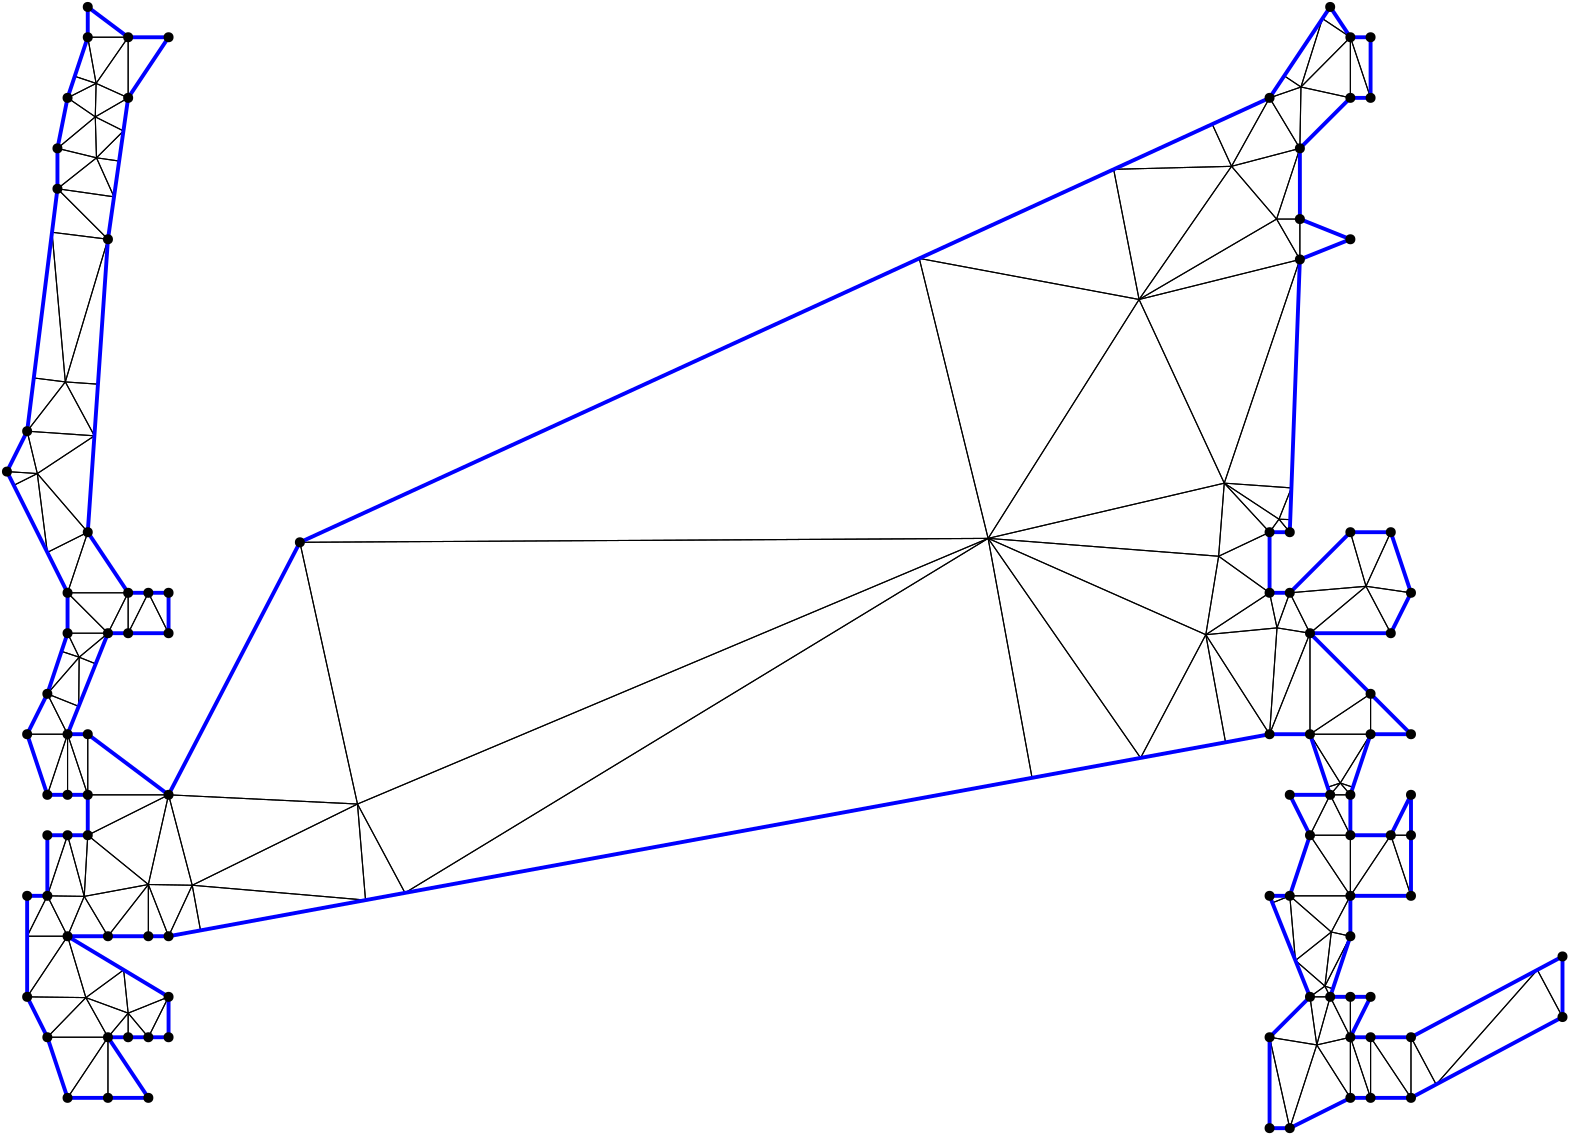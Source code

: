<?xml version="1.0"?>
<!DOCTYPE ipe SYSTEM "ipe.dtd">
<ipe version="70218" creator="Ipe 7.2.24">
<info created="D:20221020151441" modified="D:20221020151441"/>
<ipestyle name="basic">
<symbol name="mark/disk(sx)" transformations="translations">
<path fill="sym-stroke">
0.6 0 0 0.6 0 0 e
</path>
</symbol>
<anglesize name="22.5 deg" value="22.5"/>
<anglesize name="30 deg" value="30"/>
<anglesize name="45 deg" value="45"/>
<anglesize name="60 deg" value="60"/>
<anglesize name="90 deg" value="90"/>
<arrowsize name="large" value="10"/>
<arrowsize name="small" value="5"/>
<arrowsize name="tiny" value="3"/>
<color name="blue" value="0 0 1"/>
<color name="gray" value="0.745"/>
<color name="green" value="0 1 0"/>
<color name="red" value="1 0 0"/>
<color name="pink" value="1 0.753 0.796"/>
<pen name="heavier" value="0.8"/>
<pen name="fat" value="1.4"/>
<pen name="ultrafat" value="2"/>
<gridsize name="16 pts (~6 mm)" value="16"/>
<gridsize name="32 pts (~12 mm)" value="32"/>
<gridsize name="4 pts" value="4"/>
<gridsize name="8 pts (~3 mm)" value="8"/>
<opacity name="10%" value="0.1"/>
<opacity name="25%" value="0.25"/>
<opacity name="50%" value="0.5"/>
<opacity name="75%" value="0.75"/>
<symbolsize name="large" value="5"/>
<symbolsize name="small" value="2"/>
<symbolsize name="tiny" value="1.1"/>
<textsize name="huge" value="\huge"/>
<textsize name="large" value="\large"/>
<textsize name="small" value="\small"/>
<textsize name="tiny" value="	iny"/>
<tiling name="falling" angle="-60" step="4" width="1"/>
<tiling name="rising" angle="30" step="4" width="1"/>
</ipestyle>
<page>
<layer name="hull"/>
<layer name="constraints"/>
<layer name="triangulation"/>
<layer name="obtuse"/>
<layer name="blub"/>
<layer name="problems"/>
<view layers="hull constraints triangulation obtuse blub" active="triangulation"/>
<path layer="triangulation" stroke="black">
59.6364 697.455 m 
59.6364 682.909 l 
</path>
<path layer="triangulation" stroke="black">
59.6364 682.909 m 
66.9091 697.455 l 
</path>
<path layer="triangulation" stroke="black">
66.9091 697.455 m 
59.6364 697.455 l 
</path>
<path layer="triangulation" stroke="black">
499.636 537.455 m 
506.909 552 l 
</path>
<path layer="triangulation" stroke="black">
506.909 552 m 
499.636 552 l 
</path>
<path layer="triangulation" stroke="black">
499.636 552 m 
499.636 537.455 l 
</path>
<path layer="triangulation" stroke="black">
481.846 879.541 m 
481.455 857.455 l 
</path>
<path layer="triangulation" stroke="black">
481.455 857.455 m 
499.636 875.636 l 
</path>
<path layer="triangulation" stroke="black">
499.636 875.636 m 
481.846 879.541 l 
</path>
<path layer="triangulation" stroke="black">
59.6364 697.455 m 
45.0909 719.273 l 
</path>
<path layer="triangulation" stroke="black">
45.0909 719.273 m 
37.8182 697.455 l 
</path>
<path layer="triangulation" stroke="black">
37.8182 697.455 m 
59.6364 697.455 l 
</path>
<path layer="triangulation" stroke="black">
473.219 684.828 m 
485.091 682.909 l 
</path>
<path layer="triangulation" stroke="black">
485.091 682.909 m 
477.818 697.455 l 
</path>
<path layer="triangulation" stroke="black">
477.818 697.455 m 
473.219 684.828 l 
</path>
<path layer="triangulation" stroke="black">
66.9091 592.444 m 
52.3636 573.818 l 
</path>
<path layer="triangulation" stroke="black">
52.3636 573.818 m 
66.9091 573.818 l 
</path>
<path layer="triangulation" stroke="black">
66.9091 573.818 m 
66.9091 592.444 l 
</path>
<path layer="triangulation" stroke="black">
66.9091 537.455 m 
74.1818 552 l 
</path>
<path layer="triangulation" stroke="black">
74.1818 552 m 
59.6364 546.136 l 
</path>
<path layer="triangulation" stroke="black">
59.6364 546.136 m 
66.9091 537.455 l 
</path>
<path layer="triangulation" stroke="black">
37.8182 515.636 m 
52.3636 515.636 l 
</path>
<path layer="triangulation" stroke="black">
52.3636 515.636 m 
52.3636 537.455 l 
</path>
<path layer="triangulation" stroke="black">
52.3636 537.455 m 
37.8182 515.636 l 
</path>
<path layer="triangulation" stroke="black">
30.5455 537.455 m 
37.8182 515.636 l 
</path>
<path layer="triangulation" stroke="black">
37.8182 515.636 m 
52.3636 537.455 l 
</path>
<path layer="triangulation" stroke="black">
52.3636 537.455 m 
30.5455 537.455 l 
</path>
<path layer="triangulation" stroke="black">
47.8008 868.793 m 
34.1818 857.455 l 
</path>
<path layer="triangulation" stroke="black">
34.1818 857.455 m 
48.229 854.05 l 
</path>
<path layer="triangulation" stroke="black">
48.229 854.05 m 
47.8008 868.793 l 
</path>
<path layer="triangulation" stroke="black">
74.1818 897.455 m 
59.6364 897.455 l 
</path>
<path layer="triangulation" stroke="black">
59.6364 897.455 m 
59.6364 875.636 l 
</path>
<path layer="triangulation" stroke="black">
59.6364 875.636 m 
74.1818 897.455 l 
</path>
<path layer="triangulation" stroke="black">
369.221 717.052 m 
121.455 715.636 l 
</path>
<path layer="triangulation" stroke="black">
121.455 715.636 m 
142.19 621.414 l 
</path>
<path layer="triangulation" stroke="black">
142.19 621.414 m 
369.221 717.052 l 
</path>
<path layer="triangulation" stroke="black">
473.077 832 m 
481.455 817.455 l 
</path>
<path layer="triangulation" stroke="black">
481.455 817.455 m 
481.455 832 l 
</path>
<path layer="triangulation" stroke="black">
481.455 832 m 
473.077 832 l 
</path>
<path layer="triangulation" stroke="black">
473.077 832 m 
423.57 803.049 l 
</path>
<path layer="triangulation" stroke="black">
423.57 803.049 m 
481.455 817.455 l 
</path>
<path layer="triangulation" stroke="black">
481.455 817.455 m 
473.077 832 l 
</path>
<path layer="triangulation" stroke="black">
66.9091 697.455 m 
59.6364 682.909 l 
</path>
<path layer="triangulation" stroke="black">
59.6364 682.909 m 
74.1818 682.909 l 
</path>
<path layer="triangulation" stroke="black">
74.1818 682.909 m 
66.9091 697.455 l 
</path>
<path layer="triangulation" stroke="black">
477.818 697.455 m 
485.091 682.909 l 
</path>
<path layer="triangulation" stroke="black">
485.091 682.909 m 
505.256 699.808 l 
</path>
<path layer="triangulation" stroke="black">
505.256 699.808 m 
477.818 697.455 l 
</path>
<path layer="triangulation" stroke="black">
481.846 879.541 m 
470.545 875.636 l 
</path>
<path layer="triangulation" stroke="black">
470.545 875.636 m 
481.455 857.455 l 
</path>
<path layer="triangulation" stroke="black">
481.455 857.455 m 
481.846 879.541 l 
</path>
<path layer="triangulation" stroke="black">
57.9342 863.722 m 
59.6364 875.636 l 
</path>
<path layer="triangulation" stroke="black">
59.6364 875.636 m 
47.8008 868.793 l 
</path>
<path layer="triangulation" stroke="black">
47.8008 868.793 m 
57.9342 863.722 l 
</path>
<path layer="triangulation" stroke="black">
456.85 850.993 m 
481.455 857.455 l 
</path>
<path layer="triangulation" stroke="black">
481.455 857.455 m 
470.545 875.636 l 
</path>
<path layer="triangulation" stroke="black">
470.545 875.636 m 
456.85 850.993 l 
</path>
<path layer="triangulation" stroke="black">
505.256 699.808 m 
514.182 719.273 l 
</path>
<path layer="triangulation" stroke="black">
514.182 719.273 m 
499.636 719.273 l 
</path>
<path layer="triangulation" stroke="black">
499.636 719.273 m 
505.256 699.808 l 
</path>
<path layer="triangulation" stroke="black">
521.455 697.455 m 
514.182 719.273 l 
</path>
<path layer="triangulation" stroke="black">
514.182 719.273 m 
505.256 699.808 l 
</path>
<path layer="triangulation" stroke="black">
505.256 699.808 m 
521.455 697.455 l 
</path>
<path layer="triangulation" stroke="black">
499.636 610.182 m 
499.636 624.727 l 
</path>
<path layer="triangulation" stroke="black">
499.636 624.727 m 
492.364 624.727 l 
</path>
<path layer="triangulation" stroke="black">
492.364 624.727 m 
499.636 610.182 l 
</path>
<path layer="triangulation" stroke="black">
473.219 684.828 m 
477.818 697.455 l 
</path>
<path layer="triangulation" stroke="black">
477.818 697.455 m 
470.545 697.455 l 
</path>
<path layer="triangulation" stroke="black">
470.545 697.455 m 
473.219 684.828 l 
</path>
<path layer="triangulation" stroke="black">
492.767 575.342 m 
499.636 573.818 l 
</path>
<path layer="triangulation" stroke="black">
499.636 573.818 m 
499.636 588.364 l 
</path>
<path layer="triangulation" stroke="black">
499.636 588.364 m 
492.767 575.342 l 
</path>
<path layer="triangulation" stroke="black">
369.221 717.052 m 
159.292 589.435 l 
</path>
<path layer="triangulation" stroke="black">
159.292 589.435 m 
385.037 630.856 l 
</path>
<path layer="triangulation" stroke="black">
385.037 630.856 m 
369.221 717.052 l 
</path>
<path layer="triangulation" stroke="black">
499.636 588.364 m 
521.455 588.364 l 
</path>
<path layer="triangulation" stroke="black">
521.455 588.364 m 
514.182 610.182 l 
</path>
<path layer="triangulation" stroke="black">
514.182 610.182 m 
499.636 588.364 l 
</path>
<path layer="triangulation" stroke="black">
485.091 646.545 m 
506.909 661.091 l 
</path>
<path layer="triangulation" stroke="black">
506.909 661.091 m 
485.091 682.909 l 
</path>
<path layer="triangulation" stroke="black">
485.091 682.909 m 
485.091 646.545 l 
</path>
<path layer="triangulation" stroke="black">
499.636 610.182 m 
492.364 624.727 l 
</path>
<path layer="triangulation" stroke="black">
492.364 624.727 m 
485.091 610.182 l 
</path>
<path layer="triangulation" stroke="black">
485.091 610.182 m 
499.636 610.182 l 
</path>
<path layer="triangulation" stroke="black">
58.011 561.702 m 
37.8182 573.818 l 
</path>
<path layer="triangulation" stroke="black">
37.8182 573.818 m 
44.4051 551.723 l 
</path>
<path layer="triangulation" stroke="black">
44.4051 551.723 m 
58.011 561.702 l 
</path>
<path layer="triangulation" stroke="black">
23.2727 573.818 m 
23.2727 552 l 
</path>
<path layer="triangulation" stroke="black">
23.2727 552 m 
37.8182 573.818 l 
</path>
<path layer="triangulation" stroke="black">
37.8182 573.818 m 
23.2727 573.818 l 
</path>
<path layer="triangulation" stroke="black">
52.3636 537.455 m 
44.4051 551.723 l 
</path>
<path layer="triangulation" stroke="black">
44.4051 551.723 m 
30.5455 537.455 l 
</path>
<path layer="triangulation" stroke="black">
30.5455 537.455 m 
52.3636 537.455 l 
</path>
<path layer="triangulation" stroke="black">
59.6364 546.136 m 
58.011 561.702 l 
</path>
<path layer="triangulation" stroke="black">
58.011 561.702 m 
44.4051 551.723 l 
</path>
<path layer="triangulation" stroke="black">
44.4051 551.723 m 
59.6364 546.136 l 
</path>
<path layer="triangulation" stroke="black">
145.089 586.829 m 
142.19 621.414 l 
</path>
<path layer="triangulation" stroke="black">
142.19 621.414 m 
82.7 592.171 l 
</path>
<path layer="triangulation" stroke="black">
82.7 592.171 m 
145.089 586.829 l 
</path>
<path layer="triangulation" stroke="black">
82.7 592.171 m 
142.19 621.414 l 
</path>
<path layer="triangulation" stroke="black">
142.19 621.414 m 
74.1818 624.727 l 
</path>
<path layer="triangulation" stroke="black">
74.1818 624.727 m 
82.7 592.171 l 
</path>
<path layer="triangulation" stroke="black">
74.1818 537.455 m 
74.1818 552 l 
</path>
<path layer="triangulation" stroke="black">
74.1818 552 m 
66.9091 537.455 l 
</path>
<path layer="triangulation" stroke="black">
66.9091 537.455 m 
74.1818 537.455 l 
</path>
<path layer="triangulation" stroke="black">
85.6803 575.928 m 
82.7 592.171 l 
</path>
<path layer="triangulation" stroke="black">
82.7 592.171 m 
74.1818 573.818 l 
</path>
<path layer="triangulation" stroke="black">
74.1818 573.818 m 
85.6803 575.928 l 
</path>
<path layer="triangulation" stroke="black">
82.7 592.171 m 
66.9091 592.444 l 
</path>
<path layer="triangulation" stroke="black">
66.9091 592.444 m 
74.1818 573.818 l 
</path>
<path layer="triangulation" stroke="black">
74.1818 573.818 m 
82.7 592.171 l 
</path>
<path layer="triangulation" stroke="black">
43.8268 588.167 m 
45.0909 610.182 l 
</path>
<path layer="triangulation" stroke="black">
45.0909 610.182 m 
37.8182 610.182 l 
</path>
<path layer="triangulation" stroke="black">
37.8182 610.182 m 
43.8268 588.167 l 
</path>
<path layer="triangulation" stroke="black">
44.4051 551.723 m 
23.2727 552 l 
</path>
<path layer="triangulation" stroke="black">
23.2727 552 m 
30.5455 537.455 l 
</path>
<path layer="triangulation" stroke="black">
30.5455 537.455 m 
44.4051 551.723 l 
</path>
<path layer="triangulation" stroke="black">
37.8182 610.182 m 
30.5455 588.364 l 
</path>
<path layer="triangulation" stroke="black">
30.5455 588.364 m 
43.8268 588.167 l 
</path>
<path layer="triangulation" stroke="black">
43.8268 588.167 m 
37.8182 610.182 l 
</path>
<path layer="triangulation" stroke="black">
74.1818 624.727 m 
45.0909 624.727 l 
</path>
<path layer="triangulation" stroke="black">
45.0909 624.727 m 
45.0909 610.182 l 
</path>
<path layer="triangulation" stroke="black">
45.0909 610.182 m 
74.1818 624.727 l 
</path>
<path layer="triangulation" stroke="black">
30.5455 610.182 m 
30.5455 588.364 l 
</path>
<path layer="triangulation" stroke="black">
30.5455 588.364 m 
37.8182 610.182 l 
</path>
<path layer="triangulation" stroke="black">
37.8182 610.182 m 
30.5455 610.182 l 
</path>
<path layer="triangulation" stroke="black">
43.8268 588.167 m 
30.5455 588.364 l 
</path>
<path layer="triangulation" stroke="black">
30.5455 588.364 m 
37.8182 573.818 l 
</path>
<path layer="triangulation" stroke="black">
37.8182 573.818 m 
43.8268 588.167 l 
</path>
<path layer="triangulation" stroke="black">
30.5455 588.364 m 
23.2727 588.364 l 
</path>
<path layer="triangulation" stroke="black">
23.2727 588.364 m 
23.2727 573.818 l 
</path>
<path layer="triangulation" stroke="black">
23.2727 573.818 m 
30.5455 588.364 l 
</path>
<path layer="triangulation" stroke="black">
52.3636 573.818 m 
43.8268 588.167 l 
</path>
<path layer="triangulation" stroke="black">
43.8268 588.167 m 
37.8182 573.818 l 
</path>
<path layer="triangulation" stroke="black">
37.8182 573.818 m 
52.3636 573.818 l 
</path>
<path layer="triangulation" stroke="black">
35.644 676.386 m 
30.5455 661.091 l 
</path>
<path layer="triangulation" stroke="black">
30.5455 661.091 m 
41.9975 674.269 l 
</path>
<path layer="triangulation" stroke="black">
41.9975 674.269 m 
35.644 676.386 l 
</path>
<path layer="triangulation" stroke="black">
37.8182 646.545 m 
30.5455 624.727 l 
</path>
<path layer="triangulation" stroke="black">
30.5455 624.727 m 
37.8182 624.727 l 
</path>
<path layer="triangulation" stroke="black">
37.8182 624.727 m 
37.8182 646.545 l 
</path>
<path layer="triangulation" stroke="black">
37.8182 646.545 m 
23.2727 646.545 l 
</path>
<path layer="triangulation" stroke="black">
23.2727 646.545 m 
30.5455 624.727 l 
</path>
<path layer="triangulation" stroke="black">
30.5455 624.727 m 
37.8182 646.545 l 
</path>
<path layer="triangulation" stroke="black">
37.8182 697.455 m 
37.8182 682.909 l 
</path>
<path layer="triangulation" stroke="black">
37.8182 682.909 m 
52.3636 682.909 l 
</path>
<path layer="triangulation" stroke="black">
52.3636 682.909 m 
37.8182 697.455 l 
</path>
<path layer="triangulation" stroke="black">
52.3636 682.909 m 
59.6364 682.909 l 
</path>
<path layer="triangulation" stroke="black">
59.6364 682.909 m 
59.6364 697.455 l 
</path>
<path layer="triangulation" stroke="black">
59.6364 697.455 m 
52.3636 682.909 l 
</path>
<path layer="triangulation" stroke="black">
26.9294 740.385 m 
16 741.091 l 
</path>
<path layer="triangulation" stroke="black">
16 741.091 m 
18.4683 736.154 l 
</path>
<path layer="triangulation" stroke="black">
18.4683 736.154 m 
26.9294 740.385 l 
</path>
<path layer="triangulation" stroke="black">
26.9294 740.385 m 
23.2727 755.636 l 
</path>
<path layer="triangulation" stroke="black">
23.2727 755.636 m 
16 741.091 l 
</path>
<path layer="triangulation" stroke="black">
16 741.091 m 
26.9294 740.385 l 
</path>
<path layer="triangulation" stroke="black">
40.4069 883.402 m 
48.1003 880.838 l 
</path>
<path layer="triangulation" stroke="black">
48.1003 880.838 m 
45.0909 897.455 l 
</path>
<path layer="triangulation" stroke="black">
45.0909 897.455 m 
40.4069 883.402 l 
</path>
<path layer="triangulation" stroke="black">
47.4836 753.967 m 
23.2727 755.636 l 
</path>
<path layer="triangulation" stroke="black">
23.2727 755.636 m 
26.9294 740.385 l 
</path>
<path layer="triangulation" stroke="black">
26.9294 740.385 m 
47.4836 753.967 l 
</path>
<path layer="triangulation" stroke="black">
54.5455 840 m 
34.1818 842.909 l 
</path>
<path layer="triangulation" stroke="black">
34.1818 842.909 m 
52.3636 824.727 l 
</path>
<path layer="triangulation" stroke="black">
52.3636 824.727 m 
54.5455 840 l 
</path>
<path layer="triangulation" stroke="black">
48.1003 880.838 m 
59.6364 875.636 l 
</path>
<path layer="triangulation" stroke="black">
59.6364 875.636 m 
59.6364 897.455 l 
</path>
<path layer="triangulation" stroke="black">
59.6364 897.455 m 
48.1003 880.838 l 
</path>
<path layer="triangulation" stroke="black">
45.0909 897.455 m 
59.6364 897.455 l 
</path>
<path layer="triangulation" stroke="black">
59.6364 897.455 m 
45.0909 908.364 l 
</path>
<path layer="triangulation" stroke="black">
45.0909 908.364 m 
45.0909 897.455 l 
</path>
<path layer="triangulation" stroke="black">
54.5455 840 m 
48.229 854.05 l 
</path>
<path layer="triangulation" stroke="black">
48.229 854.05 m 
34.1818 842.909 l 
</path>
<path layer="triangulation" stroke="black">
34.1818 842.909 m 
54.5455 840 l 
</path>
<path layer="triangulation" stroke="black">
52.3636 682.909 m 
59.6364 697.455 l 
</path>
<path layer="triangulation" stroke="black">
59.6364 697.455 m 
37.8182 697.455 l 
</path>
<path layer="triangulation" stroke="black">
37.8182 697.455 m 
52.3636 682.909 l 
</path>
<path layer="triangulation" stroke="black">
74.1818 697.455 m 
66.9091 697.455 l 
</path>
<path layer="triangulation" stroke="black">
66.9091 697.455 m 
74.1818 682.909 l 
</path>
<path layer="triangulation" stroke="black">
74.1818 682.909 m 
74.1818 697.455 l 
</path>
<path layer="triangulation" stroke="black">
41.9975 674.269 m 
52.3636 682.909 l 
</path>
<path layer="triangulation" stroke="black">
52.3636 682.909 m 
37.8182 682.909 l 
</path>
<path layer="triangulation" stroke="black">
37.8182 682.909 m 
41.9975 674.269 l 
</path>
<path layer="triangulation" stroke="black">
45.0909 624.727 m 
37.8182 646.545 l 
</path>
<path layer="triangulation" stroke="black">
37.8182 646.545 m 
37.8182 624.727 l 
</path>
<path layer="triangulation" stroke="black">
37.8182 624.727 m 
45.0909 624.727 l 
</path>
<path layer="triangulation" stroke="black">
30.5455 661.091 m 
23.2727 646.545 l 
</path>
<path layer="triangulation" stroke="black">
23.2727 646.545 m 
37.8182 646.545 l 
</path>
<path layer="triangulation" stroke="black">
37.8182 646.545 m 
30.5455 661.091 l 
</path>
<path layer="triangulation" stroke="black">
47.9544 671.886 m 
52.3636 682.909 l 
</path>
<path layer="triangulation" stroke="black">
52.3636 682.909 m 
41.9975 674.269 l 
</path>
<path layer="triangulation" stroke="black">
41.9975 674.269 m 
47.9544 671.886 l 
</path>
<path layer="triangulation" stroke="black">
45.0909 646.545 m 
45.0909 624.727 l 
</path>
<path layer="triangulation" stroke="black">
45.0909 624.727 m 
74.1818 624.727 l 
</path>
<path layer="triangulation" stroke="black">
74.1818 624.727 m 
45.0909 646.545 l 
</path>
<path layer="triangulation" stroke="black">
45.0909 646.545 m 
37.8182 646.545 l 
</path>
<path layer="triangulation" stroke="black">
37.8182 646.545 m 
45.0909 624.727 l 
</path>
<path layer="triangulation" stroke="black">
45.0909 624.727 m 
45.0909 646.545 l 
</path>
<path layer="triangulation" stroke="black">
485.091 646.545 m 
485.091 682.909 l 
</path>
<path layer="triangulation" stroke="black">
485.091 682.909 m 
470.545 646.545 l 
</path>
<path layer="triangulation" stroke="black">
470.545 646.545 m 
485.091 646.545 l 
</path>
<path layer="triangulation" stroke="black">
505.256 699.808 m 
499.636 719.273 l 
</path>
<path layer="triangulation" stroke="black">
499.636 719.273 m 
477.818 697.455 l 
</path>
<path layer="triangulation" stroke="black">
477.818 697.455 m 
505.256 699.808 l 
</path>
<path layer="triangulation" stroke="black">
485.091 610.182 m 
492.364 624.727 l 
</path>
<path layer="triangulation" stroke="black">
492.364 624.727 m 
477.818 624.727 l 
</path>
<path layer="triangulation" stroke="black">
477.818 624.727 m 
485.091 610.182 l 
</path>
<path layer="triangulation" stroke="black">
369.221 717.052 m 
344.434 817.835 l 
</path>
<path layer="triangulation" stroke="black">
344.434 817.835 m 
121.455 715.636 l 
</path>
<path layer="triangulation" stroke="black">
121.455 715.636 m 
369.221 717.052 l 
</path>
<path layer="triangulation" stroke="black">
496 628.978 m 
492.364 624.727 l 
</path>
<path layer="triangulation" stroke="black">
492.364 624.727 m 
499.636 624.727 l 
</path>
<path layer="triangulation" stroke="black">
499.636 624.727 m 
496 628.978 l 
</path>
<path layer="triangulation" stroke="black">
485.091 646.545 m 
491.452 627.462 l 
</path>
<path layer="triangulation" stroke="black">
491.452 627.462 m 
496 628.978 l 
</path>
<path layer="triangulation" stroke="black">
496 628.978 m 
485.091 646.545 l 
</path>
<path layer="triangulation" stroke="black">
369.221 717.052 m 
452.208 710.615 l 
</path>
<path layer="triangulation" stroke="black">
452.208 710.615 m 
454.233 736.93 l 
</path>
<path layer="triangulation" stroke="black">
454.233 736.93 m 
369.221 717.052 l 
</path>
<path layer="triangulation" stroke="black">
454.233 736.93 m 
481.455 817.455 l 
</path>
<path layer="triangulation" stroke="black">
481.455 817.455 m 
423.57 803.049 l 
</path>
<path layer="triangulation" stroke="black">
423.57 803.049 m 
454.233 736.93 l 
</path>
<path layer="triangulation" stroke="black">
499.636 824.727 m 
481.455 832 l 
</path>
<path layer="triangulation" stroke="black">
481.455 832 m 
481.455 817.455 l 
</path>
<path layer="triangulation" stroke="black">
481.455 817.455 m 
499.636 824.727 l 
</path>
<path layer="triangulation" stroke="black">
456.85 850.993 m 
470.545 875.636 l 
</path>
<path layer="triangulation" stroke="black">
470.545 875.636 m 
449.894 866.171 l 
</path>
<path layer="triangulation" stroke="black">
449.894 866.171 m 
456.85 850.993 l 
</path>
<path layer="triangulation" stroke="black">
499.636 897.455 m 
489.566 904.168 l 
</path>
<path layer="triangulation" stroke="black">
489.566 904.168 m 
481.846 879.541 l 
</path>
<path layer="triangulation" stroke="black">
481.846 879.541 m 
499.636 897.455 l 
</path>
<path layer="triangulation" stroke="black">
477.986 723.8 m 
473.929 723.95 l 
</path>
<path layer="triangulation" stroke="black">
473.929 723.95 m 
477.818 719.273 l 
</path>
<path layer="triangulation" stroke="black">
477.818 719.273 m 
477.986 723.8 l 
</path>
<path layer="triangulation" stroke="black">
499.636 897.455 m 
499.636 875.636 l 
</path>
<path layer="triangulation" stroke="black">
499.636 875.636 m 
506.909 875.636 l 
</path>
<path layer="triangulation" stroke="black">
506.909 875.636 m 
499.636 897.455 l 
</path>
<path layer="triangulation" stroke="black">
506.909 897.455 m 
499.636 897.455 l 
</path>
<path layer="triangulation" stroke="black">
499.636 897.455 m 
506.909 875.636 l 
</path>
<path layer="triangulation" stroke="black">
506.909 875.636 m 
506.909 897.455 l 
</path>
<path layer="triangulation" stroke="black">
506.909 646.545 m 
506.909 661.091 l 
</path>
<path layer="triangulation" stroke="black">
506.909 661.091 m 
485.091 646.545 l 
</path>
<path layer="triangulation" stroke="black">
485.091 646.545 m 
506.909 646.545 l 
</path>
<path layer="triangulation" stroke="black">
521.455 646.545 m 
506.909 661.091 l 
</path>
<path layer="triangulation" stroke="black">
506.909 661.091 m 
506.909 646.545 l 
</path>
<path layer="triangulation" stroke="black">
506.909 646.545 m 
521.455 646.545 l 
</path>
<path layer="triangulation" stroke="black">
477.818 588.364 m 
499.636 588.364 l 
</path>
<path layer="triangulation" stroke="black">
499.636 588.364 m 
485.091 610.182 l 
</path>
<path layer="triangulation" stroke="black">
485.091 610.182 m 
477.818 588.364 l 
</path>
<path layer="triangulation" stroke="black">
485.091 610.182 m 
499.636 588.364 l 
</path>
<path layer="triangulation" stroke="black">
499.636 588.364 m 
499.636 610.182 l 
</path>
<path layer="triangulation" stroke="black">
499.636 610.182 m 
485.091 610.182 l 
</path>
<path layer="triangulation" stroke="black">
514.182 610.182 m 
521.455 610.182 l 
</path>
<path layer="triangulation" stroke="black">
521.455 610.182 m 
521.455 624.727 l 
</path>
<path layer="triangulation" stroke="black">
521.455 624.727 m 
514.182 610.182 l 
</path>
<path layer="triangulation" stroke="black">
514.182 610.182 m 
499.636 610.182 l 
</path>
<path layer="triangulation" stroke="black">
499.636 610.182 m 
499.636 588.364 l 
</path>
<path layer="triangulation" stroke="black">
499.636 588.364 m 
514.182 610.182 l 
</path>
<path layer="triangulation" stroke="black">
514.182 610.182 m 
521.455 588.364 l 
</path>
<path layer="triangulation" stroke="black">
521.455 588.364 m 
521.455 610.182 l 
</path>
<path layer="triangulation" stroke="black">
521.455 610.182 m 
514.182 610.182 l 
</path>
<path layer="triangulation" stroke="black">
477.818 588.364 m 
471.549 585.856 l 
</path>
<path layer="triangulation" stroke="black">
471.549 585.856 m 
479.858 565.082 l 
</path>
<path layer="triangulation" stroke="black">
479.858 565.082 m 
477.818 588.364 l 
</path>
<path layer="triangulation" stroke="black">
492.364 552 m 
499.636 537.455 l 
</path>
<path layer="triangulation" stroke="black">
499.636 537.455 m 
499.636 552 l 
</path>
<path layer="triangulation" stroke="black">
499.636 552 m 
492.364 552 l 
</path>
<path layer="triangulation" stroke="black">
492.767 575.342 m 
499.636 588.364 l 
</path>
<path layer="triangulation" stroke="black">
499.636 588.364 m 
477.818 588.364 l 
</path>
<path layer="triangulation" stroke="black">
477.818 588.364 m 
492.767 575.342 l 
</path>
<path layer="triangulation" stroke="black">
490.469 555.857 m 
499.636 573.818 l 
</path>
<path layer="triangulation" stroke="black">
499.636 573.818 m 
492.767 575.342 l 
</path>
<path layer="triangulation" stroke="black">
492.767 575.342 m 
490.469 555.857 l 
</path>
<path layer="triangulation" stroke="black">
506.909 515.636 m 
499.636 537.455 l 
</path>
<path layer="triangulation" stroke="black">
499.636 537.455 m 
499.636 515.636 l 
</path>
<path layer="triangulation" stroke="black">
499.636 515.636 m 
506.909 515.636 l 
</path>
<path layer="triangulation" stroke="black">
487.536 534.686 m 
477.818 504.727 l 
</path>
<path layer="triangulation" stroke="black">
477.818 504.727 m 
499.636 515.636 l 
</path>
<path layer="triangulation" stroke="black">
499.636 515.636 m 
487.536 534.686 l 
</path>
<path layer="triangulation" stroke="black">
470.545 537.455 m 
487.536 534.686 l 
</path>
<path layer="triangulation" stroke="black">
487.536 534.686 m 
485.091 552 l 
</path>
<path layer="triangulation" stroke="black">
485.091 552 m 
470.545 537.455 l 
</path>
<path layer="triangulation" stroke="black">
493.331 554.903 m 
499.636 573.818 l 
</path>
<path layer="triangulation" stroke="black">
499.636 573.818 m 
490.469 555.857 l 
</path>
<path layer="triangulation" stroke="black">
490.469 555.857 m 
493.331 554.903 l 
</path>
<path layer="triangulation" stroke="black">
477.818 504.727 m 
470.545 537.455 l 
</path>
<path layer="triangulation" stroke="black">
470.545 537.455 m 
470.545 504.727 l 
</path>
<path layer="triangulation" stroke="black">
470.545 504.727 m 
477.818 504.727 l 
</path>
<path layer="triangulation" stroke="black">
506.909 515.636 m 
521.455 515.636 l 
</path>
<path layer="triangulation" stroke="black">
521.455 515.636 m 
506.909 537.455 l 
</path>
<path layer="triangulation" stroke="black">
506.909 537.455 m 
506.909 515.636 l 
</path>
<path layer="triangulation" stroke="black">
499.636 537.455 m 
506.909 515.636 l 
</path>
<path layer="triangulation" stroke="black">
506.909 515.636 m 
506.909 537.455 l 
</path>
<path layer="triangulation" stroke="black">
506.909 537.455 m 
499.636 537.455 l 
</path>
<path layer="triangulation" stroke="black">
485.091 552 m 
487.536 534.686 l 
</path>
<path layer="triangulation" stroke="black">
487.536 534.686 m 
492.364 552 l 
</path>
<path layer="triangulation" stroke="black">
492.364 552 m 
485.091 552 l 
</path>
<path layer="triangulation" stroke="black">
487.536 534.686 m 
499.636 515.636 l 
</path>
<path layer="triangulation" stroke="black">
499.636 515.636 m 
499.636 537.455 l 
</path>
<path layer="triangulation" stroke="black">
499.636 537.455 m 
487.536 534.686 l 
</path>
<path layer="triangulation" stroke="black">
576 566.545 m 
566.941 561.714 l 
</path>
<path layer="triangulation" stroke="black">
566.941 561.714 m 
576 544.727 l 
</path>
<path layer="triangulation" stroke="black">
576 544.727 m 
576 566.545 l 
</path>
<path layer="triangulation" stroke="black">
530.514 520.468 m 
521.455 537.455 l 
</path>
<path layer="triangulation" stroke="black">
521.455 537.455 m 
521.455 515.636 l 
</path>
<path layer="triangulation" stroke="black">
521.455 515.636 m 
530.514 520.468 l 
</path>
<path layer="triangulation" stroke="black">
521.455 515.636 m 
521.455 537.455 l 
</path>
<path layer="triangulation" stroke="black">
521.455 537.455 m 
506.909 537.455 l 
</path>
<path layer="triangulation" stroke="black">
506.909 537.455 m 
521.455 515.636 l 
</path>
<path layer="triangulation" stroke="black">
35.644 676.386 m 
41.9975 674.269 l 
</path>
<path layer="triangulation" stroke="black">
41.9975 674.269 m 
37.8182 682.909 l 
</path>
<path layer="triangulation" stroke="black">
37.8182 682.909 m 
35.644 676.386 l 
</path>
<path layer="triangulation" stroke="black">
59.6364 537.455 m 
59.6364 546.136 l 
</path>
<path layer="triangulation" stroke="black">
59.6364 546.136 m 
52.3636 537.455 l 
</path>
<path layer="triangulation" stroke="black">
52.3636 537.455 m 
59.6364 537.455 l 
</path>
<path layer="triangulation" stroke="black">
37.8182 573.818 m 
23.2727 552 l 
</path>
<path layer="triangulation" stroke="black">
23.2727 552 m 
44.4051 551.723 l 
</path>
<path layer="triangulation" stroke="black">
44.4051 551.723 m 
37.8182 573.818 l 
</path>
<path layer="triangulation" stroke="black">
30.5455 712 m 
45.0909 719.273 l 
</path>
<path layer="triangulation" stroke="black">
45.0909 719.273 m 
26.9294 740.385 l 
</path>
<path layer="triangulation" stroke="black">
26.9294 740.385 m 
30.5455 712 l 
</path>
<path layer="triangulation" stroke="black">
37.0149 773.375 m 
23.2727 755.636 l 
</path>
<path layer="triangulation" stroke="black">
23.2727 755.636 m 
47.4836 753.967 l 
</path>
<path layer="triangulation" stroke="black">
47.4836 753.967 m 
37.0149 773.375 l 
</path>
<path layer="triangulation" stroke="black">
52.3636 824.727 m 
37.0149 773.375 l 
</path>
<path layer="triangulation" stroke="black">
37.0149 773.375 m 
48.7662 772.565 l 
</path>
<path layer="triangulation" stroke="black">
48.7662 772.565 m 
52.3636 824.727 l 
</path>
<path layer="triangulation" stroke="black">
52.3636 824.727 m 
34.1818 842.909 l 
</path>
<path layer="triangulation" stroke="black">
34.1818 842.909 m 
32.2238 827.245 l 
</path>
<path layer="triangulation" stroke="black">
32.2238 827.245 m 
52.3636 824.727 l 
</path>
<path layer="triangulation" stroke="black">
54.5455 840 m 
56.3861 852.885 l 
</path>
<path layer="triangulation" stroke="black">
56.3861 852.885 m 
48.229 854.05 l 
</path>
<path layer="triangulation" stroke="black">
48.229 854.05 m 
54.5455 840 l 
</path>
<path layer="triangulation" stroke="black">
47.8008 868.793 m 
37.8182 875.636 l 
</path>
<path layer="triangulation" stroke="black">
37.8182 875.636 m 
34.1818 857.455 l 
</path>
<path layer="triangulation" stroke="black">
34.1818 857.455 m 
47.8008 868.793 l 
</path>
<path layer="triangulation" stroke="black">
57.9342 863.722 m 
47.8008 868.793 l 
</path>
<path layer="triangulation" stroke="black">
47.8008 868.793 m 
48.229 854.05 l 
</path>
<path layer="triangulation" stroke="black">
48.229 854.05 m 
57.9342 863.722 l 
</path>
<path layer="triangulation" stroke="black">
59.6364 875.636 m 
48.1003 880.838 l 
</path>
<path layer="triangulation" stroke="black">
48.1003 880.838 m 
47.8008 868.793 l 
</path>
<path layer="triangulation" stroke="black">
47.8008 868.793 m 
59.6364 875.636 l 
</path>
<path layer="triangulation" stroke="black">
454.233 736.93 m 
452.208 710.615 l 
</path>
<path layer="triangulation" stroke="black">
452.208 710.615 m 
470.545 719.273 l 
</path>
<path layer="triangulation" stroke="black">
470.545 719.273 m 
454.233 736.93 l 
</path>
<path layer="triangulation" stroke="black">
414.413 849.909 m 
423.57 803.049 l 
</path>
<path layer="triangulation" stroke="black">
423.57 803.049 m 
456.85 850.993 l 
</path>
<path layer="triangulation" stroke="black">
456.85 850.993 m 
414.413 849.909 l 
</path>
<path layer="triangulation" stroke="black">
369.221 717.052 m 
142.19 621.414 l 
</path>
<path layer="triangulation" stroke="black">
142.19 621.414 m 
159.292 589.435 l 
</path>
<path layer="triangulation" stroke="black">
159.292 589.435 m 
369.221 717.052 l 
</path>
<path layer="triangulation" stroke="black">
452.208 710.615 m 
447.589 682.371 l 
</path>
<path layer="triangulation" stroke="black">
447.589 682.371 m 
470.545 697.455 l 
</path>
<path layer="triangulation" stroke="black">
470.545 697.455 m 
452.208 710.615 l 
</path>
<path layer="triangulation" stroke="black">
470.545 646.545 m 
485.091 682.909 l 
</path>
<path layer="triangulation" stroke="black">
485.091 682.909 m 
473.219 684.828 l 
</path>
<path layer="triangulation" stroke="black">
473.219 684.828 m 
470.545 646.545 l 
</path>
<path layer="triangulation" stroke="black">
66.9091 515.636 m 
52.3636 537.455 l 
</path>
<path layer="triangulation" stroke="black">
52.3636 537.455 m 
52.3636 515.636 l 
</path>
<path layer="triangulation" stroke="black">
52.3636 515.636 m 
66.9091 515.636 l 
</path>
<path layer="triangulation" stroke="black">
145.089 586.829 m 
159.292 589.435 l 
</path>
<path layer="triangulation" stroke="black">
159.292 589.435 m 
142.19 621.414 l 
</path>
<path layer="triangulation" stroke="black">
142.19 621.414 m 
145.089 586.829 l 
</path>
<path layer="triangulation" stroke="black">
74.1818 573.818 m 
66.9091 592.444 l 
</path>
<path layer="triangulation" stroke="black">
66.9091 592.444 m 
66.9091 573.818 l 
</path>
<path layer="triangulation" stroke="black">
66.9091 573.818 m 
74.1818 573.818 l 
</path>
<path layer="triangulation" stroke="black">
74.1818 624.727 m 
45.0909 610.182 l 
</path>
<path layer="triangulation" stroke="black">
45.0909 610.182 m 
66.9091 592.444 l 
</path>
<path layer="triangulation" stroke="black">
66.9091 592.444 m 
74.1818 624.727 l 
</path>
<path layer="triangulation" stroke="black">
66.9091 592.444 m 
43.8268 588.167 l 
</path>
<path layer="triangulation" stroke="black">
43.8268 588.167 m 
52.3636 573.818 l 
</path>
<path layer="triangulation" stroke="black">
52.3636 573.818 m 
66.9091 592.444 l 
</path>
<path layer="triangulation" stroke="black">
66.9091 592.444 m 
45.0909 610.182 l 
</path>
<path layer="triangulation" stroke="black">
45.0909 610.182 m 
43.8268 588.167 l 
</path>
<path layer="triangulation" stroke="black">
43.8268 588.167 m 
66.9091 592.444 l 
</path>
<path layer="triangulation" stroke="black">
30.5455 588.364 m 
23.2727 573.818 l 
</path>
<path layer="triangulation" stroke="black">
23.2727 573.818 m 
37.8182 573.818 l 
</path>
<path layer="triangulation" stroke="black">
37.8182 573.818 m 
30.5455 588.364 l 
</path>
<path layer="triangulation" stroke="black">
52.3636 537.455 m 
59.6364 546.136 l 
</path>
<path layer="triangulation" stroke="black">
59.6364 546.136 m 
44.4051 551.723 l 
</path>
<path layer="triangulation" stroke="black">
44.4051 551.723 m 
52.3636 537.455 l 
</path>
<path layer="triangulation" stroke="black">
66.9091 537.455 m 
59.6364 546.136 l 
</path>
<path layer="triangulation" stroke="black">
59.6364 546.136 m 
59.6364 537.455 l 
</path>
<path layer="triangulation" stroke="black">
59.6364 537.455 m 
66.9091 537.455 l 
</path>
<path layer="triangulation" stroke="black">
74.1818 552 m 
58.011 561.702 l 
</path>
<path layer="triangulation" stroke="black">
58.011 561.702 m 
59.6364 546.136 l 
</path>
<path layer="triangulation" stroke="black">
59.6364 546.136 m 
74.1818 552 l 
</path>
<path layer="triangulation" stroke="black">
454.233 736.93 m 
470.545 719.273 l 
</path>
<path layer="triangulation" stroke="black">
470.545 719.273 m 
473.929 723.95 l 
</path>
<path layer="triangulation" stroke="black">
473.929 723.95 m 
454.233 736.93 l 
</path>
<path layer="triangulation" stroke="black">
473.219 684.828 m 
470.545 697.455 l 
</path>
<path layer="triangulation" stroke="black">
470.545 697.455 m 
447.589 682.371 l 
</path>
<path layer="triangulation" stroke="black">
447.589 682.371 m 
473.219 684.828 l 
</path>
<path layer="triangulation" stroke="black">
66.9091 592.444 m 
82.7 592.171 l 
</path>
<path layer="triangulation" stroke="black">
82.7 592.171 m 
74.1818 624.727 l 
</path>
<path layer="triangulation" stroke="black">
74.1818 624.727 m 
66.9091 592.444 l 
</path>
<path layer="triangulation" stroke="black">
85.6803 575.928 m 
145.089 586.829 l 
</path>
<path layer="triangulation" stroke="black">
145.089 586.829 m 
82.7 592.171 l 
</path>
<path layer="triangulation" stroke="black">
82.7 592.171 m 
85.6803 575.928 l 
</path>
<path layer="triangulation" stroke="black">
30.5455 661.091 m 
41.8307 656.577 l 
</path>
<path layer="triangulation" stroke="black">
41.8307 656.577 m 
41.9975 674.269 l 
</path>
<path layer="triangulation" stroke="black">
41.9975 674.269 m 
30.5455 661.091 l 
</path>
<path layer="triangulation" stroke="black">
41.9975 674.269 m 
41.8307 656.577 l 
</path>
<path layer="triangulation" stroke="black">
41.8307 656.577 m 
47.9544 671.886 l 
</path>
<path layer="triangulation" stroke="black">
47.9544 671.886 m 
41.9975 674.269 l 
</path>
<path layer="triangulation" stroke="black">
30.5455 661.091 m 
37.8182 646.545 l 
</path>
<path layer="triangulation" stroke="black">
37.8182 646.545 m 
41.8307 656.577 l 
</path>
<path layer="triangulation" stroke="black">
41.8307 656.577 m 
30.5455 661.091 l 
</path>
<path layer="triangulation" stroke="black">
30.5455 712 m 
26.9294 740.385 l 
</path>
<path layer="triangulation" stroke="black">
26.9294 740.385 m 
18.4683 736.154 l 
</path>
<path layer="triangulation" stroke="black">
18.4683 736.154 m 
30.5455 712 l 
</path>
<path layer="triangulation" stroke="black">
47.4836 753.967 m 
48.7662 772.565 l 
</path>
<path layer="triangulation" stroke="black">
48.7662 772.565 m 
37.0149 773.375 l 
</path>
<path layer="triangulation" stroke="black">
37.0149 773.375 m 
47.4836 753.967 l 
</path>
<path layer="triangulation" stroke="black">
37.8182 697.455 m 
45.0909 719.273 l 
</path>
<path layer="triangulation" stroke="black">
45.0909 719.273 m 
30.5455 712 l 
</path>
<path layer="triangulation" stroke="black">
30.5455 712 m 
37.8182 697.455 l 
</path>
<path layer="triangulation" stroke="black">
45.0909 719.273 m 
47.4836 753.967 l 
</path>
<path layer="triangulation" stroke="black">
47.4836 753.967 m 
26.9294 740.385 l 
</path>
<path layer="triangulation" stroke="black">
26.9294 740.385 m 
45.0909 719.273 l 
</path>
<path layer="triangulation" stroke="black">
37.0149 773.375 m 
25.6674 774.794 l 
</path>
<path layer="triangulation" stroke="black">
25.6674 774.794 m 
23.2727 755.636 l 
</path>
<path layer="triangulation" stroke="black">
23.2727 755.636 m 
37.0149 773.375 l 
</path>
<path layer="triangulation" stroke="black">
37.0149 773.375 m 
52.3636 824.727 l 
</path>
<path layer="triangulation" stroke="black">
52.3636 824.727 m 
32.2238 827.245 l 
</path>
<path layer="triangulation" stroke="black">
32.2238 827.245 m 
37.0149 773.375 l 
</path>
<path layer="triangulation" stroke="black">
25.6674 774.794 m 
37.0149 773.375 l 
</path>
<path layer="triangulation" stroke="black">
37.0149 773.375 m 
32.2238 827.245 l 
</path>
<path layer="triangulation" stroke="black">
32.2238 827.245 m 
25.6674 774.794 l 
</path>
<path layer="triangulation" stroke="black">
37.8182 875.636 m 
47.8008 868.793 l 
</path>
<path layer="triangulation" stroke="black">
47.8008 868.793 m 
48.1003 880.838 l 
</path>
<path layer="triangulation" stroke="black">
48.1003 880.838 m 
37.8182 875.636 l 
</path>
<path layer="triangulation" stroke="black">
57.9342 863.722 m 
48.229 854.05 l 
</path>
<path layer="triangulation" stroke="black">
48.229 854.05 m 
56.3861 852.885 l 
</path>
<path layer="triangulation" stroke="black">
56.3861 852.885 m 
57.9342 863.722 l 
</path>
<path layer="triangulation" stroke="black">
34.1818 857.455 m 
34.1818 842.909 l 
</path>
<path layer="triangulation" stroke="black">
34.1818 842.909 m 
48.229 854.05 l 
</path>
<path layer="triangulation" stroke="black">
48.229 854.05 m 
34.1818 857.455 l 
</path>
<path layer="triangulation" stroke="black">
45.0909 897.455 m 
48.1003 880.838 l 
</path>
<path layer="triangulation" stroke="black">
48.1003 880.838 m 
59.6364 897.455 l 
</path>
<path layer="triangulation" stroke="black">
59.6364 897.455 m 
45.0909 897.455 l 
</path>
<path layer="triangulation" stroke="black">
40.4069 883.402 m 
37.8182 875.636 l 
</path>
<path layer="triangulation" stroke="black">
37.8182 875.636 m 
48.1003 880.838 l 
</path>
<path layer="triangulation" stroke="black">
48.1003 880.838 m 
40.4069 883.402 l 
</path>
<path layer="triangulation" stroke="black">
414.413 849.909 m 
344.434 817.835 l 
</path>
<path layer="triangulation" stroke="black">
344.434 817.835 m 
423.57 803.049 l 
</path>
<path layer="triangulation" stroke="black">
423.57 803.049 m 
414.413 849.909 l 
</path>
<path layer="triangulation" stroke="black">
447.589 682.371 m 
452.208 710.615 l 
</path>
<path layer="triangulation" stroke="black">
452.208 710.615 m 
369.221 717.052 l 
</path>
<path layer="triangulation" stroke="black">
369.221 717.052 m 
447.589 682.371 l 
</path>
<path layer="triangulation" stroke="black">
423.57 803.049 m 
344.434 817.835 l 
</path>
<path layer="triangulation" stroke="black">
344.434 817.835 m 
369.221 717.052 l 
</path>
<path layer="triangulation" stroke="black">
369.221 717.052 m 
423.57 803.049 l 
</path>
<path layer="triangulation" stroke="black">
385.037 630.856 m 
424.11 638.025 l 
</path>
<path layer="triangulation" stroke="black">
424.11 638.025 m 
369.221 717.052 l 
</path>
<path layer="triangulation" stroke="black">
369.221 717.052 m 
385.037 630.856 l 
</path>
<path layer="triangulation" stroke="black">
470.545 697.455 m 
470.545 719.273 l 
</path>
<path layer="triangulation" stroke="black">
470.545 719.273 m 
452.208 710.615 l 
</path>
<path layer="triangulation" stroke="black">
452.208 710.615 m 
470.545 697.455 l 
</path>
<path layer="triangulation" stroke="black">
424.11 638.025 m 
447.589 682.371 l 
</path>
<path layer="triangulation" stroke="black">
447.589 682.371 m 
369.221 717.052 l 
</path>
<path layer="triangulation" stroke="black">
369.221 717.052 m 
424.11 638.025 l 
</path>
<path layer="triangulation" stroke="black">
470.545 646.545 m 
473.219 684.828 l 
</path>
<path layer="triangulation" stroke="black">
473.219 684.828 m 
447.589 682.371 l 
</path>
<path layer="triangulation" stroke="black">
447.589 682.371 m 
470.545 646.545 l 
</path>
<path layer="triangulation" stroke="black">
477.818 719.273 m 
473.929 723.95 l 
</path>
<path layer="triangulation" stroke="black">
473.929 723.95 m 
470.545 719.273 l 
</path>
<path layer="triangulation" stroke="black">
470.545 719.273 m 
477.818 719.273 l 
</path>
<path layer="triangulation" stroke="black">
478.409 735.213 m 
454.233 736.93 l 
</path>
<path layer="triangulation" stroke="black">
454.233 736.93 m 
473.929 723.95 l 
</path>
<path layer="triangulation" stroke="black">
473.929 723.95 m 
478.409 735.213 l 
</path>
<path layer="triangulation" stroke="black">
423.57 803.049 m 
369.221 717.052 l 
</path>
<path layer="triangulation" stroke="black">
369.221 717.052 m 
454.233 736.93 l 
</path>
<path layer="triangulation" stroke="black">
454.233 736.93 m 
423.57 803.049 l 
</path>
<path layer="triangulation" stroke="black">
481.455 857.455 m 
456.85 850.993 l 
</path>
<path layer="triangulation" stroke="black">
456.85 850.993 m 
473.077 832 l 
</path>
<path layer="triangulation" stroke="black">
473.077 832 m 
481.455 857.455 l 
</path>
<path layer="triangulation" stroke="black">
449.894 866.171 m 
414.413 849.909 l 
</path>
<path layer="triangulation" stroke="black">
414.413 849.909 m 
456.85 850.993 l 
</path>
<path layer="triangulation" stroke="black">
456.85 850.993 m 
449.894 866.171 l 
</path>
<path layer="triangulation" stroke="black">
481.455 857.455 m 
473.077 832 l 
</path>
<path layer="triangulation" stroke="black">
473.077 832 m 
481.455 832 l 
</path>
<path layer="triangulation" stroke="black">
481.455 832 m 
481.455 857.455 l 
</path>
<path layer="triangulation" stroke="black">
456.85 850.993 m 
423.57 803.049 l 
</path>
<path layer="triangulation" stroke="black">
423.57 803.049 m 
473.077 832 l 
</path>
<path layer="triangulation" stroke="black">
473.077 832 m 
456.85 850.993 l 
</path>
<path layer="triangulation" stroke="black">
492.364 908.364 m 
489.566 904.168 l 
</path>
<path layer="triangulation" stroke="black">
489.566 904.168 m 
499.636 897.455 l 
</path>
<path layer="triangulation" stroke="black">
499.636 897.455 m 
492.364 908.364 l 
</path>
<path layer="triangulation" stroke="black">
481.846 879.541 m 
489.566 904.168 l 
</path>
<path layer="triangulation" stroke="black">
489.566 904.168 m 
475.825 883.555 l 
</path>
<path layer="triangulation" stroke="black">
475.825 883.555 m 
481.846 879.541 l 
</path>
<path layer="triangulation" stroke="black">
499.636 897.455 m 
481.846 879.541 l 
</path>
<path layer="triangulation" stroke="black">
481.846 879.541 m 
499.636 875.636 l 
</path>
<path layer="triangulation" stroke="black">
499.636 875.636 m 
499.636 897.455 l 
</path>
<path layer="triangulation" stroke="black">
475.825 883.555 m 
470.545 875.636 l 
</path>
<path layer="triangulation" stroke="black">
470.545 875.636 m 
481.846 879.541 l 
</path>
<path layer="triangulation" stroke="black">
481.846 879.541 m 
475.825 883.555 l 
</path>
<path layer="triangulation" stroke="black">
481.455 817.455 m 
454.233 736.93 l 
</path>
<path layer="triangulation" stroke="black">
454.233 736.93 m 
478.409 735.213 l 
</path>
<path layer="triangulation" stroke="black">
478.409 735.213 m 
481.455 817.455 l 
</path>
<path layer="triangulation" stroke="black">
473.929 723.95 m 
477.986 723.8 l 
</path>
<path layer="triangulation" stroke="black">
477.986 723.8 m 
478.409 735.213 l 
</path>
<path layer="triangulation" stroke="black">
478.409 735.213 m 
473.929 723.95 l 
</path>
<path layer="triangulation" stroke="black">
514.182 682.909 m 
505.256 699.808 l 
</path>
<path layer="triangulation" stroke="black">
505.256 699.808 m 
485.091 682.909 l 
</path>
<path layer="triangulation" stroke="black">
485.091 682.909 m 
514.182 682.909 l 
</path>
<path layer="triangulation" stroke="black">
514.182 682.909 m 
521.455 697.455 l 
</path>
<path layer="triangulation" stroke="black">
521.455 697.455 m 
505.256 699.808 l 
</path>
<path layer="triangulation" stroke="black">
505.256 699.808 m 
514.182 682.909 l 
</path>
<path layer="triangulation" stroke="black">
485.091 646.545 m 
496 628.978 l 
</path>
<path layer="triangulation" stroke="black">
496 628.978 m 
506.909 646.545 l 
</path>
<path layer="triangulation" stroke="black">
506.909 646.545 m 
485.091 646.545 l 
</path>
<path layer="triangulation" stroke="black">
491.452 627.462 m 
492.364 624.727 l 
</path>
<path layer="triangulation" stroke="black">
492.364 624.727 m 
496 628.978 l 
</path>
<path layer="triangulation" stroke="black">
496 628.978 m 
491.452 627.462 l 
</path>
<path layer="triangulation" stroke="black">
496 628.978 m 
500.548 627.462 l 
</path>
<path layer="triangulation" stroke="black">
500.548 627.462 m 
506.909 646.545 l 
</path>
<path layer="triangulation" stroke="black">
506.909 646.545 m 
496 628.978 l 
</path>
<path layer="triangulation" stroke="black">
496 628.978 m 
499.636 624.727 l 
</path>
<path layer="triangulation" stroke="black">
499.636 624.727 m 
500.548 627.462 l 
</path>
<path layer="triangulation" stroke="black">
500.548 627.462 m 
496 628.978 l 
</path>
<path layer="triangulation" stroke="black">
470.545 588.364 m 
471.549 585.856 l 
</path>
<path layer="triangulation" stroke="black">
471.549 585.856 m 
477.818 588.364 l 
</path>
<path layer="triangulation" stroke="black">
477.818 588.364 m 
470.545 588.364 l 
</path>
<path layer="triangulation" stroke="black">
424.11 638.025 m 
454.696 643.637 l 
</path>
<path layer="triangulation" stroke="black">
454.696 643.637 m 
447.589 682.371 l 
</path>
<path layer="triangulation" stroke="black">
447.589 682.371 m 
424.11 638.025 l 
</path>
<path layer="triangulation" stroke="black">
470.545 646.545 m 
447.589 682.371 l 
</path>
<path layer="triangulation" stroke="black">
447.589 682.371 m 
454.696 643.637 l 
</path>
<path layer="triangulation" stroke="black">
454.696 643.637 m 
470.545 646.545 l 
</path>
<path layer="triangulation" stroke="black">
492.364 552 m 
487.536 534.686 l 
</path>
<path layer="triangulation" stroke="black">
487.536 534.686 m 
499.636 537.455 l 
</path>
<path layer="triangulation" stroke="black">
499.636 537.455 m 
492.364 552 l 
</path>
<path layer="triangulation" stroke="black">
470.545 537.455 m 
477.818 504.727 l 
</path>
<path layer="triangulation" stroke="black">
477.818 504.727 m 
487.536 534.686 l 
</path>
<path layer="triangulation" stroke="black">
487.536 534.686 m 
470.545 537.455 l 
</path>
<path layer="triangulation" stroke="black">
492.364 552 m 
490.469 555.857 l 
</path>
<path layer="triangulation" stroke="black">
490.469 555.857 m 
485.091 552 l 
</path>
<path layer="triangulation" stroke="black">
485.091 552 m 
492.364 552 l 
</path>
<path layer="triangulation" stroke="black">
492.767 575.342 m 
477.818 588.364 l 
</path>
<path layer="triangulation" stroke="black">
477.818 588.364 m 
479.858 565.082 l 
</path>
<path layer="triangulation" stroke="black">
479.858 565.082 m 
492.767 575.342 l 
</path>
<path layer="triangulation" stroke="black">
479.858 565.082 m 
490.469 555.857 l 
</path>
<path layer="triangulation" stroke="black">
490.469 555.857 m 
492.767 575.342 l 
</path>
<path layer="triangulation" stroke="black">
492.767 575.342 m 
479.858 565.082 l 
</path>
<path layer="triangulation" stroke="black">
479.858 565.082 m 
485.091 552 l 
</path>
<path layer="triangulation" stroke="black">
485.091 552 m 
490.469 555.857 l 
</path>
<path layer="triangulation" stroke="black">
490.469 555.857 m 
479.858 565.082 l 
</path>
<path layer="triangulation" stroke="black">
492.364 552 m 
493.331 554.903 l 
</path>
<path layer="triangulation" stroke="black">
493.331 554.903 m 
490.469 555.857 l 
</path>
<path layer="triangulation" stroke="black">
490.469 555.857 m 
492.364 552 l 
</path>
<path layer="triangulation" stroke="black">
576 544.727 m 
566.941 561.714 l 
</path>
<path layer="triangulation" stroke="black">
566.941 561.714 m 
530.514 520.468 l 
</path>
<path layer="triangulation" stroke="black">
530.514 520.468 m 
576 544.727 l 
</path>
<path layer="triangulation" stroke="black">
521.455 537.455 m 
530.514 520.468 l 
</path>
<path layer="triangulation" stroke="black">
530.514 520.468 m 
566.941 561.714 l 
</path>
<path layer="triangulation" stroke="black">
566.941 561.714 m 
521.455 537.455 l 
</path>
<path layer="triangulation" stroke="black">
121.455 715.636 m 
74.1818 624.727 l 
</path>
<path layer="triangulation" stroke="black">
74.1818 624.727 m 
142.19 621.414 l 
</path>
<path layer="triangulation" stroke="black">
142.19 621.414 m 
121.455 715.636 l 
</path>
<path layer="hull" stroke="blue" pen="fat">
521.455 610.182 m 
521.455 624.727 l 
</path>
<path layer="hull" stroke="blue" pen="fat">
521.455 624.727 m 
514.182 610.182 l 
</path>
<path layer="hull" stroke="blue" pen="fat">
514.182 610.182 m 
499.636 610.182 l 
</path>
<path layer="hull" stroke="blue" pen="fat">
499.636 610.182 m 
499.636 624.727 l 
</path>
<path layer="hull" stroke="blue" pen="fat">
499.636 624.727 m 
506.909 646.545 l 
</path>
<path layer="hull" stroke="blue" pen="fat">
506.909 646.545 m 
521.455 646.545 l 
</path>
<path layer="hull" stroke="blue" pen="fat">
521.455 646.545 m 
506.909 661.091 l 
</path>
<path layer="hull" stroke="blue" pen="fat">
506.909 661.091 m 
485.091 682.909 l 
</path>
<path layer="hull" stroke="blue" pen="fat">
485.091 682.909 m 
514.182 682.909 l 
</path>
<path layer="hull" stroke="blue" pen="fat">
514.182 682.909 m 
521.455 697.455 l 
</path>
<path layer="hull" stroke="blue" pen="fat">
521.455 697.455 m 
514.182 719.273 l 
</path>
<path layer="hull" stroke="blue" pen="fat">
514.182 719.273 m 
499.636 719.273 l 
</path>
<path layer="hull" stroke="blue" pen="fat">
499.636 719.273 m 
477.818 697.455 l 
</path>
<path layer="hull" stroke="blue" pen="fat">
477.818 697.455 m 
470.545 697.455 l 
</path>
<path layer="hull" stroke="blue" pen="fat">
470.545 697.455 m 
470.545 719.273 l 
</path>
<path layer="hull" stroke="blue" pen="fat">
470.545 719.273 m 
477.818 719.273 l 
</path>
<path layer="hull" stroke="blue" pen="fat">
477.818 719.273 m 
481.455 817.455 l 
</path>
<path layer="hull" stroke="blue" pen="fat">
481.455 817.455 m 
499.636 824.727 l 
</path>
<path layer="hull" stroke="blue" pen="fat">
499.636 824.727 m 
481.455 832 l 
</path>
<path layer="hull" stroke="blue" pen="fat">
481.455 832 m 
481.455 857.455 l 
</path>
<path layer="hull" stroke="blue" pen="fat">
481.455 857.455 m 
499.636 875.636 l 
</path>
<path layer="hull" stroke="blue" pen="fat">
499.636 875.636 m 
506.909 875.636 l 
</path>
<path layer="hull" stroke="blue" pen="fat">
506.909 875.636 m 
506.909 897.455 l 
</path>
<path layer="hull" stroke="blue" pen="fat">
506.909 897.455 m 
499.636 897.455 l 
</path>
<path layer="hull" stroke="blue" pen="fat">
499.636 897.455 m 
492.364 908.364 l 
</path>
<path layer="hull" stroke="blue" pen="fat">
492.364 908.364 m 
470.545 875.636 l 
</path>
<path layer="hull" stroke="blue" pen="fat">
470.545 875.636 m 
121.455 715.636 l 
</path>
<path layer="hull" stroke="blue" pen="fat">
121.455 715.636 m 
74.1818 624.727 l 
</path>
<path layer="hull" stroke="blue" pen="fat">
74.1818 624.727 m 
45.0909 646.545 l 
</path>
<path layer="hull" stroke="blue" pen="fat">
45.0909 646.545 m 
37.8182 646.545 l 
</path>
<path layer="hull" stroke="blue" pen="fat">
37.8182 646.545 m 
52.3636 682.909 l 
</path>
<path layer="hull" stroke="blue" pen="fat">
52.3636 682.909 m 
59.6364 682.909 l 
</path>
<path layer="hull" stroke="blue" pen="fat">
59.6364 682.909 m 
74.1818 682.909 l 
</path>
<path layer="hull" stroke="blue" pen="fat">
74.1818 682.909 m 
74.1818 697.455 l 
</path>
<path layer="hull" stroke="blue" pen="fat">
74.1818 697.455 m 
66.9091 697.455 l 
</path>
<path layer="hull" stroke="blue" pen="fat">
66.9091 697.455 m 
59.6364 697.455 l 
</path>
<path layer="hull" stroke="blue" pen="fat">
59.6364 697.455 m 
45.0909 719.273 l 
</path>
<path layer="hull" stroke="blue" pen="fat">
45.0909 719.273 m 
52.3636 824.727 l 
</path>
<path layer="hull" stroke="blue" pen="fat">
52.3636 824.727 m 
59.6364 875.636 l 
</path>
<path layer="hull" stroke="blue" pen="fat">
59.6364 875.636 m 
74.1818 897.455 l 
</path>
<path layer="hull" stroke="blue" pen="fat">
74.1818 897.455 m 
59.6364 897.455 l 
</path>
<path layer="hull" stroke="blue" pen="fat">
59.6364 897.455 m 
45.0909 908.364 l 
</path>
<path layer="hull" stroke="blue" pen="fat">
45.0909 908.364 m 
45.0909 897.455 l 
</path>
<path layer="hull" stroke="blue" pen="fat">
45.0909 897.455 m 
37.8182 875.636 l 
</path>
<path layer="hull" stroke="blue" pen="fat">
37.8182 875.636 m 
34.1818 857.455 l 
</path>
<path layer="hull" stroke="blue" pen="fat">
34.1818 857.455 m 
34.1818 842.909 l 
</path>
<path layer="hull" stroke="blue" pen="fat">
34.1818 842.909 m 
23.2727 755.636 l 
</path>
<path layer="hull" stroke="blue" pen="fat">
23.2727 755.636 m 
16 741.091 l 
</path>
<path layer="hull" stroke="blue" pen="fat">
16 741.091 m 
37.8182 697.455 l 
</path>
<path layer="hull" stroke="blue" pen="fat">
37.8182 697.455 m 
37.8182 682.909 l 
</path>
<path layer="hull" stroke="blue" pen="fat">
37.8182 682.909 m 
30.5455 661.091 l 
</path>
<path layer="hull" stroke="blue" pen="fat">
30.5455 661.091 m 
23.2727 646.545 l 
</path>
<path layer="hull" stroke="blue" pen="fat">
23.2727 646.545 m 
30.5455 624.727 l 
</path>
<path layer="hull" stroke="blue" pen="fat">
30.5455 624.727 m 
37.8182 624.727 l 
</path>
<path layer="hull" stroke="blue" pen="fat">
37.8182 624.727 m 
45.0909 624.727 l 
</path>
<path layer="hull" stroke="blue" pen="fat">
45.0909 624.727 m 
45.0909 610.182 l 
</path>
<path layer="hull" stroke="blue" pen="fat">
45.0909 610.182 m 
37.8182 610.182 l 
</path>
<path layer="hull" stroke="blue" pen="fat">
37.8182 610.182 m 
30.5455 610.182 l 
</path>
<path layer="hull" stroke="blue" pen="fat">
30.5455 610.182 m 
30.5455 588.364 l 
</path>
<path layer="hull" stroke="blue" pen="fat">
30.5455 588.364 m 
23.2727 588.364 l 
</path>
<path layer="hull" stroke="blue" pen="fat">
23.2727 588.364 m 
23.2727 552 l 
</path>
<path layer="hull" stroke="blue" pen="fat">
23.2727 552 m 
30.5455 537.455 l 
</path>
<path layer="hull" stroke="blue" pen="fat">
30.5455 537.455 m 
37.8182 515.636 l 
</path>
<path layer="hull" stroke="blue" pen="fat">
37.8182 515.636 m 
52.3636 515.636 l 
</path>
<path layer="hull" stroke="blue" pen="fat">
52.3636 515.636 m 
66.9091 515.636 l 
</path>
<path layer="hull" stroke="blue" pen="fat">
66.9091 515.636 m 
52.3636 537.455 l 
</path>
<path layer="hull" stroke="blue" pen="fat">
52.3636 537.455 m 
59.6364 537.455 l 
</path>
<path layer="hull" stroke="blue" pen="fat">
59.6364 537.455 m 
66.9091 537.455 l 
</path>
<path layer="hull" stroke="blue" pen="fat">
66.9091 537.455 m 
74.1818 537.455 l 
</path>
<path layer="hull" stroke="blue" pen="fat">
74.1818 537.455 m 
74.1818 552 l 
</path>
<path layer="hull" stroke="blue" pen="fat">
74.1818 552 m 
37.8182 573.818 l 
</path>
<path layer="hull" stroke="blue" pen="fat">
37.8182 573.818 m 
52.3636 573.818 l 
</path>
<path layer="hull" stroke="blue" pen="fat">
52.3636 573.818 m 
66.9091 573.818 l 
</path>
<path layer="hull" stroke="blue" pen="fat">
66.9091 573.818 m 
74.1818 573.818 l 
</path>
<path layer="hull" stroke="blue" pen="fat">
74.1818 573.818 m 
470.545 646.545 l 
</path>
<path layer="hull" stroke="blue" pen="fat">
470.545 646.545 m 
485.091 646.545 l 
</path>
<path layer="hull" stroke="blue" pen="fat">
485.091 646.545 m 
492.364 624.727 l 
</path>
<path layer="hull" stroke="blue" pen="fat">
492.364 624.727 m 
477.818 624.727 l 
</path>
<path layer="hull" stroke="blue" pen="fat">
477.818 624.727 m 
485.091 610.182 l 
</path>
<path layer="hull" stroke="blue" pen="fat">
485.091 610.182 m 
477.818 588.364 l 
</path>
<path layer="hull" stroke="blue" pen="fat">
477.818 588.364 m 
470.545 588.364 l 
</path>
<path layer="hull" stroke="blue" pen="fat">
470.545 588.364 m 
485.091 552 l 
</path>
<path layer="hull" stroke="blue" pen="fat">
485.091 552 m 
470.545 537.455 l 
</path>
<path layer="hull" stroke="blue" pen="fat">
470.545 537.455 m 
470.545 504.727 l 
</path>
<path layer="hull" stroke="blue" pen="fat">
470.545 504.727 m 
477.818 504.727 l 
</path>
<path layer="hull" stroke="blue" pen="fat">
477.818 504.727 m 
499.636 515.636 l 
</path>
<path layer="hull" stroke="blue" pen="fat">
499.636 515.636 m 
506.909 515.636 l 
</path>
<path layer="hull" stroke="blue" pen="fat">
506.909 515.636 m 
521.455 515.636 l 
</path>
<path layer="hull" stroke="blue" pen="fat">
521.455 515.636 m 
576 544.727 l 
</path>
<path layer="hull" stroke="blue" pen="fat">
576 544.727 m 
576 566.545 l 
</path>
<path layer="hull" stroke="blue" pen="fat">
576 566.545 m 
521.455 537.455 l 
</path>
<path layer="hull" stroke="blue" pen="fat">
521.455 537.455 m 
506.909 537.455 l 
</path>
<path layer="hull" stroke="blue" pen="fat">
506.909 537.455 m 
499.636 537.455 l 
</path>
<path layer="hull" stroke="blue" pen="fat">
499.636 537.455 m 
506.909 552 l 
</path>
<path layer="hull" stroke="blue" pen="fat">
506.909 552 m 
499.636 552 l 
</path>
<path layer="hull" stroke="blue" pen="fat">
499.636 552 m 
492.364 552 l 
</path>
<path layer="hull" stroke="blue" pen="fat">
492.364 552 m 
499.636 573.818 l 
</path>
<path layer="hull" stroke="blue" pen="fat">
499.636 573.818 m 
499.636 588.364 l 
</path>
<path layer="hull" stroke="blue" pen="fat">
499.636 588.364 m 
521.455 588.364 l 
</path>
<path layer="hull" stroke="blue" pen="fat">
521.455 588.364 m 
521.455 610.182 l 
</path>
<use layer="points" name="mark/disk(sx)" pos="521.455 610.182" size="normal" stroke="black"/>
<use layer="points" name="mark/disk(sx)" pos="521.455 624.727" size="normal" stroke="black"/>
<use layer="points" name="mark/disk(sx)" pos="514.182 610.182" size="normal" stroke="black"/>
<use layer="points" name="mark/disk(sx)" pos="499.636 610.182" size="normal" stroke="black"/>
<use layer="points" name="mark/disk(sx)" pos="499.636 624.727" size="normal" stroke="black"/>
<use layer="points" name="mark/disk(sx)" pos="506.909 646.545" size="normal" stroke="black"/>
<use layer="points" name="mark/disk(sx)" pos="521.455 646.545" size="normal" stroke="black"/>
<use layer="points" name="mark/disk(sx)" pos="506.909 661.091" size="normal" stroke="black"/>
<use layer="points" name="mark/disk(sx)" pos="485.091 682.909" size="normal" stroke="black"/>
<use layer="points" name="mark/disk(sx)" pos="514.182 682.909" size="normal" stroke="black"/>
<use layer="points" name="mark/disk(sx)" pos="521.455 697.455" size="normal" stroke="black"/>
<use layer="points" name="mark/disk(sx)" pos="514.182 719.273" size="normal" stroke="black"/>
<use layer="points" name="mark/disk(sx)" pos="499.636 719.273" size="normal" stroke="black"/>
<use layer="points" name="mark/disk(sx)" pos="477.818 697.455" size="normal" stroke="black"/>
<use layer="points" name="mark/disk(sx)" pos="470.545 697.455" size="normal" stroke="black"/>
<use layer="points" name="mark/disk(sx)" pos="470.545 719.273" size="normal" stroke="black"/>
<use layer="points" name="mark/disk(sx)" pos="477.818 719.273" size="normal" stroke="black"/>
<use layer="points" name="mark/disk(sx)" pos="481.455 817.455" size="normal" stroke="black"/>
<use layer="points" name="mark/disk(sx)" pos="499.636 824.727" size="normal" stroke="black"/>
<use layer="points" name="mark/disk(sx)" pos="481.455 832" size="normal" stroke="black"/>
<use layer="points" name="mark/disk(sx)" pos="481.455 857.455" size="normal" stroke="black"/>
<use layer="points" name="mark/disk(sx)" pos="499.636 875.636" size="normal" stroke="black"/>
<use layer="points" name="mark/disk(sx)" pos="506.909 875.636" size="normal" stroke="black"/>
<use layer="points" name="mark/disk(sx)" pos="506.909 897.455" size="normal" stroke="black"/>
<use layer="points" name="mark/disk(sx)" pos="499.636 897.455" size="normal" stroke="black"/>
<use layer="points" name="mark/disk(sx)" pos="492.364 908.364" size="normal" stroke="black"/>
<use layer="points" name="mark/disk(sx)" pos="470.545 875.636" size="normal" stroke="black"/>
<use layer="points" name="mark/disk(sx)" pos="121.455 715.636" size="normal" stroke="black"/>
<use layer="points" name="mark/disk(sx)" pos="74.1818 624.727" size="normal" stroke="black"/>
<use layer="points" name="mark/disk(sx)" pos="45.0909 646.545" size="normal" stroke="black"/>
<use layer="points" name="mark/disk(sx)" pos="37.8182 646.545" size="normal" stroke="black"/>
<use layer="points" name="mark/disk(sx)" pos="52.3636 682.909" size="normal" stroke="black"/>
<use layer="points" name="mark/disk(sx)" pos="59.6364 682.909" size="normal" stroke="black"/>
<use layer="points" name="mark/disk(sx)" pos="74.1818 682.909" size="normal" stroke="black"/>
<use layer="points" name="mark/disk(sx)" pos="74.1818 697.455" size="normal" stroke="black"/>
<use layer="points" name="mark/disk(sx)" pos="66.9091 697.455" size="normal" stroke="black"/>
<use layer="points" name="mark/disk(sx)" pos="59.6364 697.455" size="normal" stroke="black"/>
<use layer="points" name="mark/disk(sx)" pos="45.0909 719.273" size="normal" stroke="black"/>
<use layer="points" name="mark/disk(sx)" pos="52.3636 824.727" size="normal" stroke="black"/>
<use layer="points" name="mark/disk(sx)" pos="59.6364 875.636" size="normal" stroke="black"/>
<use layer="points" name="mark/disk(sx)" pos="74.1818 897.455" size="normal" stroke="black"/>
<use layer="points" name="mark/disk(sx)" pos="59.6364 897.455" size="normal" stroke="black"/>
<use layer="points" name="mark/disk(sx)" pos="45.0909 908.364" size="normal" stroke="black"/>
<use layer="points" name="mark/disk(sx)" pos="45.0909 897.455" size="normal" stroke="black"/>
<use layer="points" name="mark/disk(sx)" pos="37.8182 875.636" size="normal" stroke="black"/>
<use layer="points" name="mark/disk(sx)" pos="34.1818 857.455" size="normal" stroke="black"/>
<use layer="points" name="mark/disk(sx)" pos="34.1818 842.909" size="normal" stroke="black"/>
<use layer="points" name="mark/disk(sx)" pos="23.2727 755.636" size="normal" stroke="black"/>
<use layer="points" name="mark/disk(sx)" pos="16 741.091" size="normal" stroke="black"/>
<use layer="points" name="mark/disk(sx)" pos="37.8182 697.455" size="normal" stroke="black"/>
<use layer="points" name="mark/disk(sx)" pos="37.8182 682.909" size="normal" stroke="black"/>
<use layer="points" name="mark/disk(sx)" pos="30.5455 661.091" size="normal" stroke="black"/>
<use layer="points" name="mark/disk(sx)" pos="23.2727 646.545" size="normal" stroke="black"/>
<use layer="points" name="mark/disk(sx)" pos="30.5455 624.727" size="normal" stroke="black"/>
<use layer="points" name="mark/disk(sx)" pos="37.8182 624.727" size="normal" stroke="black"/>
<use layer="points" name="mark/disk(sx)" pos="45.0909 624.727" size="normal" stroke="black"/>
<use layer="points" name="mark/disk(sx)" pos="45.0909 610.182" size="normal" stroke="black"/>
<use layer="points" name="mark/disk(sx)" pos="37.8182 610.182" size="normal" stroke="black"/>
<use layer="points" name="mark/disk(sx)" pos="30.5455 610.182" size="normal" stroke="black"/>
<use layer="points" name="mark/disk(sx)" pos="30.5455 588.364" size="normal" stroke="black"/>
<use layer="points" name="mark/disk(sx)" pos="23.2727 588.364" size="normal" stroke="black"/>
<use layer="points" name="mark/disk(sx)" pos="23.2727 552" size="normal" stroke="black"/>
<use layer="points" name="mark/disk(sx)" pos="30.5455 537.455" size="normal" stroke="black"/>
<use layer="points" name="mark/disk(sx)" pos="37.8182 515.636" size="normal" stroke="black"/>
<use layer="points" name="mark/disk(sx)" pos="52.3636 515.636" size="normal" stroke="black"/>
<use layer="points" name="mark/disk(sx)" pos="66.9091 515.636" size="normal" stroke="black"/>
<use layer="points" name="mark/disk(sx)" pos="52.3636 537.455" size="normal" stroke="black"/>
<use layer="points" name="mark/disk(sx)" pos="59.6364 537.455" size="normal" stroke="black"/>
<use layer="points" name="mark/disk(sx)" pos="66.9091 537.455" size="normal" stroke="black"/>
<use layer="points" name="mark/disk(sx)" pos="74.1818 537.455" size="normal" stroke="black"/>
<use layer="points" name="mark/disk(sx)" pos="74.1818 552" size="normal" stroke="black"/>
<use layer="points" name="mark/disk(sx)" pos="37.8182 573.818" size="normal" stroke="black"/>
<use layer="points" name="mark/disk(sx)" pos="52.3636 573.818" size="normal" stroke="black"/>
<use layer="points" name="mark/disk(sx)" pos="66.9091 573.818" size="normal" stroke="black"/>
<use layer="points" name="mark/disk(sx)" pos="74.1818 573.818" size="normal" stroke="black"/>
<use layer="points" name="mark/disk(sx)" pos="470.545 646.545" size="normal" stroke="black"/>
<use layer="points" name="mark/disk(sx)" pos="485.091 646.545" size="normal" stroke="black"/>
<use layer="points" name="mark/disk(sx)" pos="492.364 624.727" size="normal" stroke="black"/>
<use layer="points" name="mark/disk(sx)" pos="477.818 624.727" size="normal" stroke="black"/>
<use layer="points" name="mark/disk(sx)" pos="485.091 610.182" size="normal" stroke="black"/>
<use layer="points" name="mark/disk(sx)" pos="477.818 588.364" size="normal" stroke="black"/>
<use layer="points" name="mark/disk(sx)" pos="470.545 588.364" size="normal" stroke="black"/>
<use layer="points" name="mark/disk(sx)" pos="485.091 552" size="normal" stroke="black"/>
<use layer="points" name="mark/disk(sx)" pos="470.545 537.455" size="normal" stroke="black"/>
<use layer="points" name="mark/disk(sx)" pos="470.545 504.727" size="normal" stroke="black"/>
<use layer="points" name="mark/disk(sx)" pos="477.818 504.727" size="normal" stroke="black"/>
<use layer="points" name="mark/disk(sx)" pos="499.636 515.636" size="normal" stroke="black"/>
<use layer="points" name="mark/disk(sx)" pos="506.909 515.636" size="normal" stroke="black"/>
<use layer="points" name="mark/disk(sx)" pos="521.455 515.636" size="normal" stroke="black"/>
<use layer="points" name="mark/disk(sx)" pos="576 544.727" size="normal" stroke="black"/>
<use layer="points" name="mark/disk(sx)" pos="576 566.545" size="normal" stroke="black"/>
<use layer="points" name="mark/disk(sx)" pos="521.455 537.455" size="normal" stroke="black"/>
<use layer="points" name="mark/disk(sx)" pos="506.909 537.455" size="normal" stroke="black"/>
<use layer="points" name="mark/disk(sx)" pos="499.636 537.455" size="normal" stroke="black"/>
<use layer="points" name="mark/disk(sx)" pos="506.909 552" size="normal" stroke="black"/>
<use layer="points" name="mark/disk(sx)" pos="499.636 552" size="normal" stroke="black"/>
<use layer="points" name="mark/disk(sx)" pos="492.364 552" size="normal" stroke="black"/>
<use layer="points" name="mark/disk(sx)" pos="499.636 573.818" size="normal" stroke="black"/>
<use layer="points" name="mark/disk(sx)" pos="499.636 588.364" size="normal" stroke="black"/>
<use layer="points" name="mark/disk(sx)" pos="521.455 588.364" size="normal" stroke="black"/>
</page>
</ipe>
